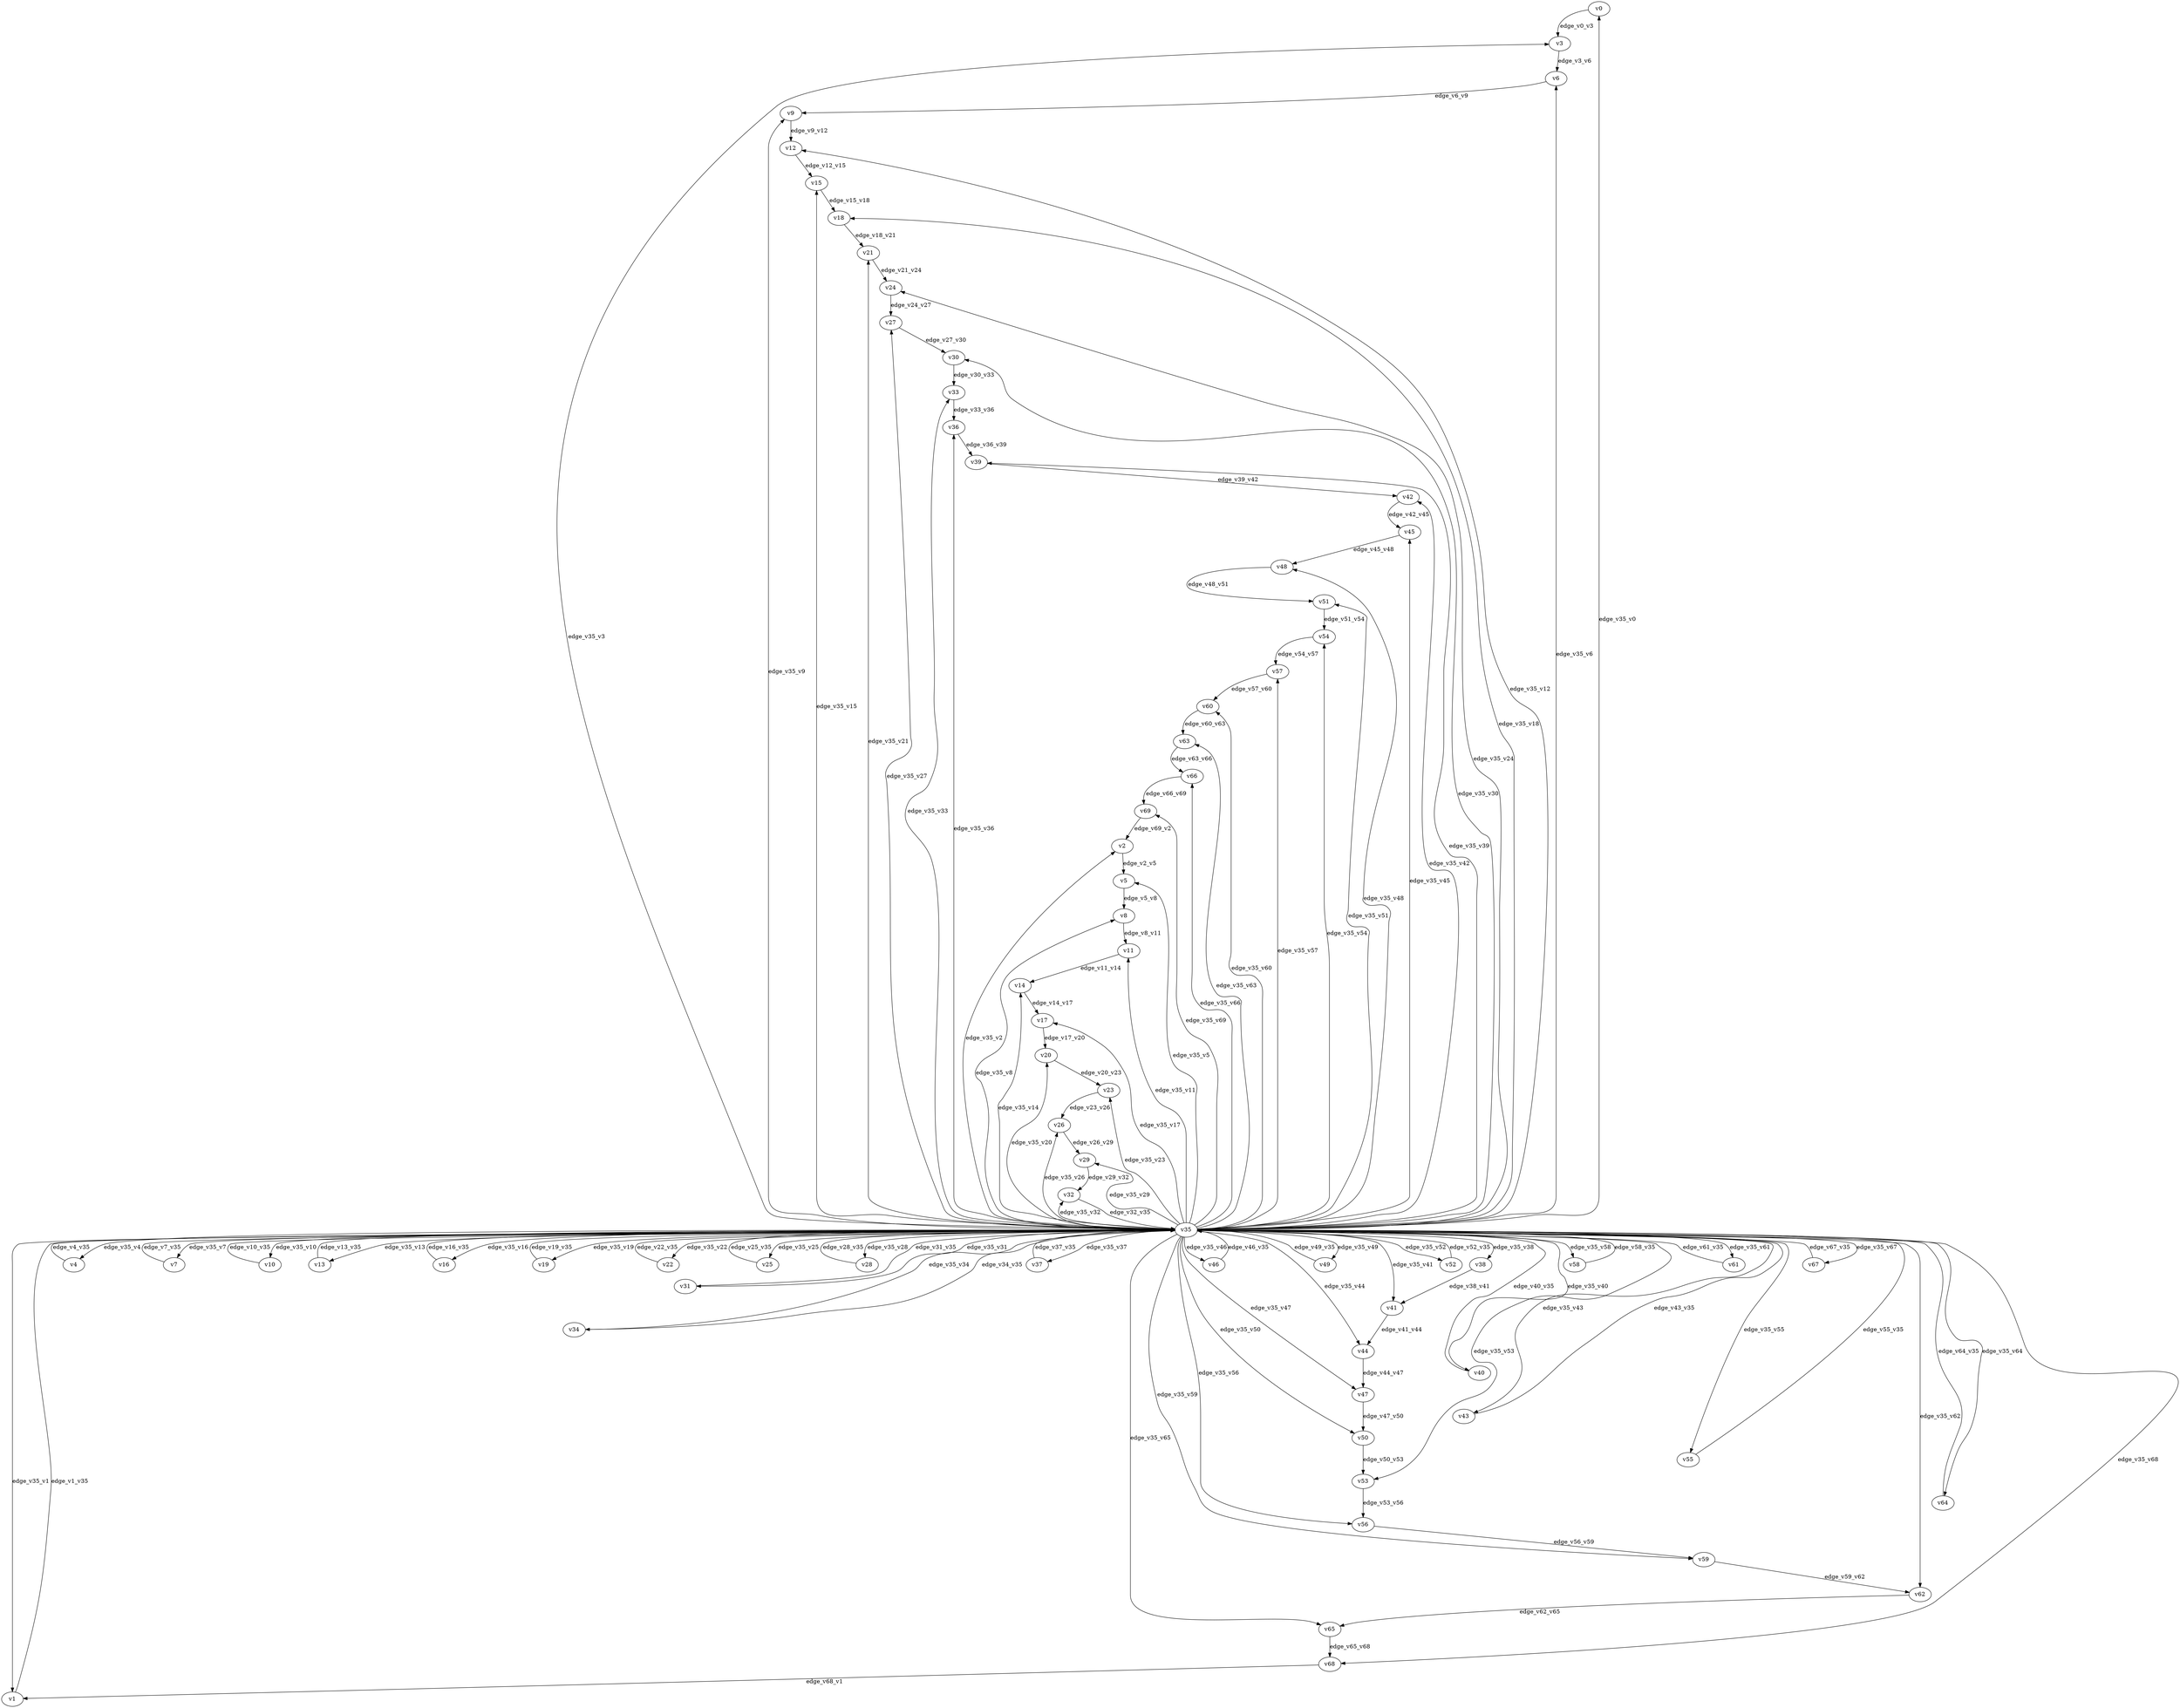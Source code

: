 digraph test096 {
    // Discounted game test case
    // Vertex properties: name [player=X]
    // Edge properties: [weight=Y, discount=Z]

    v0 [name="v0", player=0];
    v1 [name="v1", player=1];
    v2 [name="v2", player=0];
    v3 [name="v3", player=1];
    v4 [name="v4", player=0];
    v5 [name="v5", player=1];
    v6 [name="v6", player=0];
    v7 [name="v7", player=1];
    v8 [name="v8", player=0];
    v9 [name="v9", player=1];
    v10 [name="v10", player=0];
    v11 [name="v11", player=1];
    v12 [name="v12", player=0];
    v13 [name="v13", player=1];
    v14 [name="v14", player=0];
    v15 [name="v15", player=1];
    v16 [name="v16", player=0];
    v17 [name="v17", player=1];
    v18 [name="v18", player=0];
    v19 [name="v19", player=1];
    v20 [name="v20", player=0];
    v21 [name="v21", player=1];
    v22 [name="v22", player=0];
    v23 [name="v23", player=1];
    v24 [name="v24", player=0];
    v25 [name="v25", player=1];
    v26 [name="v26", player=0];
    v27 [name="v27", player=1];
    v28 [name="v28", player=0];
    v29 [name="v29", player=1];
    v30 [name="v30", player=0];
    v31 [name="v31", player=1];
    v32 [name="v32", player=0];
    v33 [name="v33", player=1];
    v34 [name="v34", player=0];
    v35 [name="v35", player=0];
    v36 [name="v36", player=0];
    v37 [name="v37", player=1];
    v38 [name="v38", player=0];
    v39 [name="v39", player=1];
    v40 [name="v40", player=0];
    v41 [name="v41", player=1];
    v42 [name="v42", player=0];
    v43 [name="v43", player=1];
    v44 [name="v44", player=0];
    v45 [name="v45", player=1];
    v46 [name="v46", player=0];
    v47 [name="v47", player=1];
    v48 [name="v48", player=0];
    v49 [name="v49", player=1];
    v50 [name="v50", player=0];
    v51 [name="v51", player=1];
    v52 [name="v52", player=0];
    v53 [name="v53", player=1];
    v54 [name="v54", player=0];
    v55 [name="v55", player=1];
    v56 [name="v56", player=0];
    v57 [name="v57", player=1];
    v58 [name="v58", player=0];
    v59 [name="v59", player=1];
    v60 [name="v60", player=0];
    v61 [name="v61", player=1];
    v62 [name="v62", player=0];
    v63 [name="v63", player=1];
    v64 [name="v64", player=0];
    v65 [name="v65", player=1];
    v66 [name="v66", player=0];
    v67 [name="v67", player=1];
    v68 [name="v68", player=0];
    v69 [name="v69", player=1];

    v35 -> v0 [label="edge_v35_v0", weight=8.21, discount=0.556];
    v35 -> v1 [label="edge_v35_v1", weight=2.19, discount=0.556];
    v1 -> v35 [label="edge_v1_v35", weight=0.69, discount=0.556];
    v35 -> v2 [label="edge_v35_v2", weight=-5.75, discount=0.556];
    v35 -> v3 [label="edge_v35_v3", weight=0.53, discount=0.556];
    v35 -> v4 [label="edge_v35_v4", weight=9.22, discount=0.556];
    v4 -> v35 [label="edge_v4_v35", weight=9.19, discount=0.556];
    v35 -> v5 [label="edge_v35_v5", weight=-3.01, discount=0.556];
    v35 -> v6 [label="edge_v35_v6", weight=9.27, discount=0.556];
    v35 -> v7 [label="edge_v35_v7", weight=2.57, discount=0.556];
    v7 -> v35 [label="edge_v7_v35", weight=1.34, discount=0.556];
    v35 -> v8 [label="edge_v35_v8", weight=-5.64, discount=0.556];
    v35 -> v9 [label="edge_v35_v9", weight=4.44, discount=0.556];
    v35 -> v10 [label="edge_v35_v10", weight=6.25, discount=0.556];
    v10 -> v35 [label="edge_v10_v35", weight=5.76, discount=0.556];
    v35 -> v11 [label="edge_v35_v11", weight=6.60, discount=0.556];
    v35 -> v12 [label="edge_v35_v12", weight=-0.36, discount=0.556];
    v35 -> v13 [label="edge_v35_v13", weight=4.29, discount=0.556];
    v13 -> v35 [label="edge_v13_v35", weight=5.64, discount=0.556];
    v35 -> v14 [label="edge_v35_v14", weight=5.98, discount=0.556];
    v35 -> v15 [label="edge_v35_v15", weight=7.93, discount=0.556];
    v35 -> v16 [label="edge_v35_v16", weight=9.37, discount=0.556];
    v16 -> v35 [label="edge_v16_v35", weight=9.36, discount=0.556];
    v35 -> v17 [label="edge_v35_v17", weight=-0.72, discount=0.556];
    v35 -> v18 [label="edge_v35_v18", weight=-1.17, discount=0.556];
    v35 -> v19 [label="edge_v35_v19", weight=3.92, discount=0.556];
    v19 -> v35 [label="edge_v19_v35", weight=3.53, discount=0.556];
    v35 -> v20 [label="edge_v35_v20", weight=3.24, discount=0.556];
    v35 -> v21 [label="edge_v35_v21", weight=4.22, discount=0.556];
    v35 -> v22 [label="edge_v35_v22", weight=2.23, discount=0.556];
    v22 -> v35 [label="edge_v22_v35", weight=0.40, discount=0.556];
    v35 -> v23 [label="edge_v35_v23", weight=3.49, discount=0.556];
    v35 -> v24 [label="edge_v35_v24", weight=-1.96, discount=0.556];
    v35 -> v25 [label="edge_v35_v25", weight=5.68, discount=0.556];
    v25 -> v35 [label="edge_v25_v35", weight=4.99, discount=0.556];
    v35 -> v26 [label="edge_v35_v26", weight=8.10, discount=0.556];
    v35 -> v27 [label="edge_v35_v27", weight=-2.65, discount=0.556];
    v35 -> v28 [label="edge_v35_v28", weight=3.82, discount=0.556];
    v28 -> v35 [label="edge_v28_v35", weight=1.23, discount=0.556];
    v35 -> v29 [label="edge_v35_v29", weight=2.36, discount=0.556];
    v35 -> v30 [label="edge_v35_v30", weight=-1.94, discount=0.556];
    v35 -> v31 [label="edge_v35_v31", weight=-5.73, discount=0.556];
    v31 -> v35 [label="edge_v31_v35", weight=-7.63, discount=0.556];
    v35 -> v32 [label="edge_v35_v32", weight=5.64, discount=0.556];
    v35 -> v33 [label="edge_v35_v33", weight=-2.74, discount=0.556];
    v35 -> v34 [label="edge_v35_v34", weight=-4.46, discount=0.556];
    v34 -> v35 [label="edge_v34_v35", weight=-3.89, discount=0.556];
    v35 -> v36 [label="edge_v35_v36", weight=8.52, discount=0.556];
    v35 -> v37 [label="edge_v35_v37", weight=1.52, discount=0.556];
    v37 -> v35 [label="edge_v37_v35", weight=2.00, discount=0.556];
    v35 -> v38 [label="edge_v35_v38", weight=-1.86, discount=0.556];
    v35 -> v39 [label="edge_v35_v39", weight=1.90, discount=0.556];
    v35 -> v40 [label="edge_v35_v40", weight=0.27, discount=0.556];
    v40 -> v35 [label="edge_v40_v35", weight=-1.35, discount=0.556];
    v35 -> v41 [label="edge_v35_v41", weight=9.14, discount=0.556];
    v35 -> v42 [label="edge_v35_v42", weight=-4.58, discount=0.556];
    v35 -> v43 [label="edge_v35_v43", weight=-1.05, discount=0.556];
    v43 -> v35 [label="edge_v43_v35", weight=-4.02, discount=0.556];
    v35 -> v44 [label="edge_v35_v44", weight=2.48, discount=0.556];
    v35 -> v45 [label="edge_v35_v45", weight=6.84, discount=0.556];
    v35 -> v46 [label="edge_v35_v46", weight=7.41, discount=0.556];
    v46 -> v35 [label="edge_v46_v35", weight=5.43, discount=0.556];
    v35 -> v47 [label="edge_v35_v47", weight=0.60, discount=0.556];
    v35 -> v48 [label="edge_v35_v48", weight=-0.58, discount=0.556];
    v35 -> v49 [label="edge_v35_v49", weight=7.49, discount=0.556];
    v49 -> v35 [label="edge_v49_v35", weight=7.74, discount=0.556];
    v35 -> v50 [label="edge_v35_v50", weight=-1.99, discount=0.556];
    v35 -> v51 [label="edge_v35_v51", weight=-0.75, discount=0.556];
    v35 -> v52 [label="edge_v35_v52", weight=8.51, discount=0.556];
    v52 -> v35 [label="edge_v52_v35", weight=10.52, discount=0.556];
    v35 -> v53 [label="edge_v35_v53", weight=-3.09, discount=0.556];
    v35 -> v54 [label="edge_v35_v54", weight=7.70, discount=0.556];
    v35 -> v55 [label="edge_v35_v55", weight=-3.82, discount=0.556];
    v55 -> v35 [label="edge_v55_v35", weight=-1.26, discount=0.556];
    v35 -> v56 [label="edge_v35_v56", weight=1.68, discount=0.556];
    v35 -> v57 [label="edge_v35_v57", weight=9.32, discount=0.556];
    v35 -> v58 [label="edge_v35_v58", weight=9.52, discount=0.556];
    v58 -> v35 [label="edge_v58_v35", weight=8.12, discount=0.556];
    v35 -> v59 [label="edge_v35_v59", weight=0.42, discount=0.556];
    v35 -> v60 [label="edge_v35_v60", weight=5.77, discount=0.556];
    v35 -> v61 [label="edge_v35_v61", weight=1.63, discount=0.556];
    v61 -> v35 [label="edge_v61_v35", weight=0.58, discount=0.556];
    v35 -> v62 [label="edge_v35_v62", weight=4.74, discount=0.556];
    v35 -> v63 [label="edge_v35_v63", weight=-5.09, discount=0.556];
    v35 -> v64 [label="edge_v35_v64", weight=-1.66, discount=0.556];
    v64 -> v35 [label="edge_v64_v35", weight=-1.01, discount=0.556];
    v35 -> v65 [label="edge_v35_v65", weight=1.92, discount=0.556];
    v35 -> v66 [label="edge_v35_v66", weight=7.37, discount=0.556];
    v35 -> v67 [label="edge_v35_v67", weight=6.03, discount=0.556];
    v67 -> v35 [label="edge_v67_v35", weight=8.40, discount=0.556];
    v35 -> v68 [label="edge_v35_v68", weight=-2.36, discount=0.556];
    v35 -> v69 [label="edge_v35_v69", weight=1.50, discount=0.556];
    v0 -> v3 [label="edge_v0_v3", weight=1.87, discount=0.556];
    v2 -> v5 [label="edge_v2_v5", weight=0.53, discount=0.556];
    v3 -> v6 [label="edge_v3_v6", weight=-2.34, discount=0.556];
    v5 -> v8 [label="edge_v5_v8", weight=6.22, discount=0.556];
    v6 -> v9 [label="edge_v6_v9", weight=2.80, discount=0.556];
    v8 -> v11 [label="edge_v8_v11", weight=5.36, discount=0.556];
    v9 -> v12 [label="edge_v9_v12", weight=4.00, discount=0.556];
    v11 -> v14 [label="edge_v11_v14", weight=1.10, discount=0.556];
    v12 -> v15 [label="edge_v12_v15", weight=-0.90, discount=0.556];
    v14 -> v17 [label="edge_v14_v17", weight=3.75, discount=0.556];
    v15 -> v18 [label="edge_v15_v18", weight=5.13, discount=0.556];
    v17 -> v20 [label="edge_v17_v20", weight=2.64, discount=0.556];
    v18 -> v21 [label="edge_v18_v21", weight=4.91, discount=0.556];
    v20 -> v23 [label="edge_v20_v23", weight=-2.26, discount=0.556];
    v21 -> v24 [label="edge_v21_v24", weight=4.11, discount=0.556];
    v23 -> v26 [label="edge_v23_v26", weight=2.74, discount=0.556];
    v24 -> v27 [label="edge_v24_v27", weight=5.23, discount=0.556];
    v26 -> v29 [label="edge_v26_v29", weight=5.39, discount=0.556];
    v27 -> v30 [label="edge_v27_v30", weight=-1.33, discount=0.556];
    v29 -> v32 [label="edge_v29_v32", weight=3.22, discount=0.556];
    v30 -> v33 [label="edge_v30_v33", weight=6.55, discount=0.556];
    v32 -> v35 [label="edge_v32_v35", weight=0.03, discount=0.556];
    v33 -> v36 [label="edge_v33_v36", weight=4.06, discount=0.556];
    v36 -> v39 [label="edge_v36_v39", weight=6.20, discount=0.556];
    v38 -> v41 [label="edge_v38_v41", weight=5.34, discount=0.556];
    v39 -> v42 [label="edge_v39_v42", weight=-1.76, discount=0.556];
    v41 -> v44 [label="edge_v41_v44", weight=3.73, discount=0.556];
    v42 -> v45 [label="edge_v42_v45", weight=0.59, discount=0.556];
    v44 -> v47 [label="edge_v44_v47", weight=6.78, discount=0.556];
    v45 -> v48 [label="edge_v45_v48", weight=-0.66, discount=0.556];
    v47 -> v50 [label="edge_v47_v50", weight=6.29, discount=0.556];
    v48 -> v51 [label="edge_v48_v51", weight=-0.10, discount=0.556];
    v50 -> v53 [label="edge_v50_v53", weight=3.79, discount=0.556];
    v51 -> v54 [label="edge_v51_v54", weight=1.38, discount=0.556];
    v53 -> v56 [label="edge_v53_v56", weight=5.94, discount=0.556];
    v54 -> v57 [label="edge_v54_v57", weight=5.14, discount=0.556];
    v56 -> v59 [label="edge_v56_v59", weight=-2.28, discount=0.556];
    v57 -> v60 [label="edge_v57_v60", weight=-0.35, discount=0.556];
    v59 -> v62 [label="edge_v59_v62", weight=-0.63, discount=0.556];
    v60 -> v63 [label="edge_v60_v63", weight=5.03, discount=0.556];
    v62 -> v65 [label="edge_v62_v65", weight=2.81, discount=0.556];
    v63 -> v66 [label="edge_v63_v66", weight=-1.21, discount=0.556];
    v65 -> v68 [label="edge_v65_v68", weight=4.12, discount=0.556];
    v66 -> v69 [label="edge_v66_v69", weight=5.16, discount=0.556];
    v68 -> v1 [label="edge_v68_v1", weight=1.13, discount=0.556];
    v69 -> v2 [label="edge_v69_v2", weight=-2.86, discount=0.556];
}
